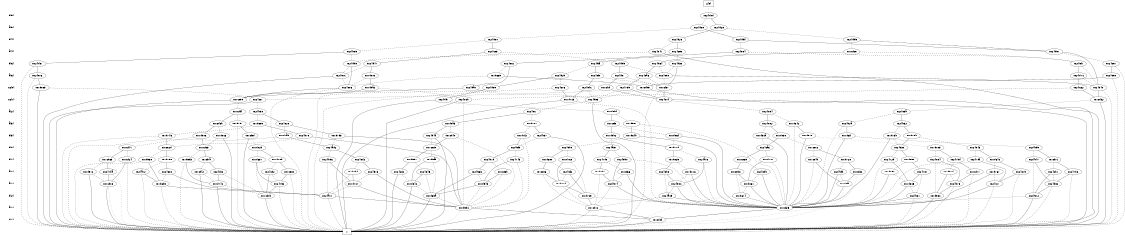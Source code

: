 digraph "DD" {
size = "7.5,10"
center = true;
edge [dir = none];
{ node [shape = plaintext];
  edge [style = invis];
  "CONST NODES" [style = invis];
" b[5] " -> " a[5] " -> " b[4] " -> " a[4] " -> " b[6] " -> " a[6] " -> " op[0] " -> " op[1] " -> " a[2] " -> " a[3] " -> " b[3] " -> " b[0] " -> " b[1] " -> " a[0] " -> " a[1] " -> " b[2] " -> " a[7] " -> " b[7] " -> "CONST NODES"; 
}
{ rank = same; node [shape = box]; edge [style = invis];
"  y[5]  "; }
{ rank = same; " b[5] ";
"0x24d0d";
}
{ rank = same; " a[5] ";
"0x24d8e";
"0x24d2e";
}
{ rank = same; " b[4] ";
"0x24d80";
"0x24d25";
"0x24dbf";
"0x24db5";
}
{ rank = same; " a[4] ";
"0x1cdce";
"0x24be5";
"0x24d91";
"0x24e84";
"0x24ce5";
"0x24e41";
"0x24ce3";
}
{ rank = same; " b[6] ";
"0x24ce1";
"0x24ecc";
"0x24ef1";
"0x24d47";
"0x24d51";
"0x24dff";
"0x24d64";
"0x24d95";
"0x24d3c";
"0x24dd8";
}
{ rank = same; " a[6] ";
"0x24e98";
"0x24d2b";
"0x1d669";
"0x24de1";
"0x24ea6";
"0x24e1c";
"0x24d7c";
"0x24e16";
"0x1d80c";
"0x24ef0";
"0x24e50";
}
{ rank = same; " op[0] ";
"0x24886";
"0x24940";
"0x1cf1f";
"0x1d883";
"0x24759";
"0x24e4c";
"0x1d9a2";
"0x24d89";
"0x1cdb5";
"0x1cf57";
"0x24c06";
"0x24da0";
"0x24c62";
}
{ rank = same; " op[1] ";
"0x24b53";
"0x24c7f";
"0x24dd1";
"0x248cb";
"0x1cd32";
"0x1d7c5";
"0x24cc7";
"0x1ce99";
}
{ rank = same; " a[2] ";
"0x24b58";
"0x1d8bf";
"0x1cdf4";
"0x249c1";
"0x24894";
"0x2485a";
}
{ rank = same; " a[3] ";
"0x1d642";
"0x24b2a";
"0x1d791";
"0x1d689";
"0x1d8a3";
"0x24802";
"0x1d5e1";
"0x1cefe";
"0x24828";
"0x1cd5b";
"0x1d701";
"0x24b32";
}
{ rank = same; " b[3] ";
"0x1d8c6";
"0x24b4f";
"0x24b57";
"0x1d030";
"0x1d7f2";
"0x1d73b";
"0x1d7d3";
"0x1d906";
"0x1d5ca";
"0x24b7e";
"0x1d7ab";
"0x1d910";
"0x1d9b2";
"0x1d64b";
"0x1d6f1";
"0x1cfed";
"0x1d96f";
"0x1cd40";
"0x1d746";
"0x1d7eb";
}
{ rank = same; " b[0] ";
"0x24bb9";
"0x1ce02";
"0x249b9";
"0x249f9";
"0x1d02b";
"0x24930";
"0x1ce2d";
"0x1d003";
"0x1cec9";
"0x24a57";
"0x1cd41";
"0x24943";
"0x1d77d";
"0x24ca6";
"0x24ad2";
"0x1cdc3";
}
{ rank = same; " b[1] ";
"0x24b96";
"0x1d890";
"0x247d8";
"0x1d79e";
"0x1d728";
"0x1d637";
"0x24a1c";
"0x1d957";
"0x1d93e";
"0x1d76e";
"0x1d707";
"0x249b0";
"0x1d5d3";
"0x1ce4b";
"0x1d64c";
"0x24884";
"0x1cf1c";
"0x247bd";
"0x24743";
"0x1ce69";
"0x1d9af";
"0x1d78d";
"0x1cf7a";
"0x24b47";
"0x1cd65";
"0x1d6e0";
"0x2472b";
"0x1cd24";
"0x247df";
"0x24b1d";
"0x1d825";
"0x248d2";
}
{ rank = same; " a[0] ";
"0x24bfb";
"0x1cece";
"0x1d0bd";
"0x248bb";
"0x24963";
"0x1ce06";
"0x1ceb8";
"0x1d91c";
"0x1d767";
"0x1d898";
"0x248b8";
"0x1d0d7";
"0x24c19";
"0x247b8";
"0x24a12";
"0x24913";
"0x1cd77";
"0x24cb1";
"0x1cf66";
"0x1ce3b";
"0x248f2";
"0x1cf42";
"0x24cc3";
"0x24cbc";
"0x247e1";
"0x1cf8c";
"0x24880";
"0x24845";
"0x1d016";
"0x24cd2";
"0x247ba";
"0x1d91d";
}
{ rank = same; " a[1] ";
"0x24b3c";
"0x1d742";
"0x2475c";
"0x24c11";
"0x1d8ff";
"0x1d01d";
"0x1d7c7";
"0x1d6de";
"0x24b73";
"0x1d061";
"0x24974";
"0x1d8c5";
"0x2490c";
"0x1cd08";
"0x1d842";
"0x1d943";
}
{ rank = same; " b[2] ";
"0x24b81";
"0x1d674";
"0x1d69a";
"0x24a11";
"0x1d98c";
"0x24912";
"0x1d7c9";
"0x24a09";
"0x1cd0b";
}
{ rank = same; " a[7] ";
"0x1d9bc";
"0x1cd1c";
"0x1cf25";
}
{ rank = same; " b[7] ";
"0x1cd0f";
}
{ rank = same; "CONST NODES";
{ node [shape = box]; "0x1ccfc";
}
}
"  y[5]  " -> "0x24d0d" [style = dotted];
"0x24d0d" -> "0x24d2e";
"0x24d0d" -> "0x24d8e" [style = dashed];
"0x24d8e" -> "0x24dbf";
"0x24d8e" -> "0x24d80" [style = dashed];
"0x24d2e" -> "0x24d25";
"0x24d2e" -> "0x24db5" [style = dashed];
"0x24d80" -> "0x24ce3";
"0x24d80" -> "0x24be5" [style = dashed];
"0x24d25" -> "0x24ce5";
"0x24d25" -> "0x24e41" [style = dashed];
"0x24dbf" -> "0x24d91";
"0x24dbf" -> "0x24e84" [style = dashed];
"0x24db5" -> "0x24d91";
"0x24db5" -> "0x1cdce" [style = dashed];
"0x1cdce" -> "0x24d64";
"0x1cdce" -> "0x24ef1" [style = dashed];
"0x24be5" -> "0x24d51";
"0x24be5" -> "0x24dd8" [style = dashed];
"0x24d91" -> "0x24940";
"0x24d91" -> "0x24ce1" [style = dashed];
"0x24e84" -> "0x24dff";
"0x24e84" -> "0x24ef1" [style = dashed];
"0x24ce5" -> "0x24ecc";
"0x24ce5" -> "0x24d3c" [style = dashed];
"0x24e41" -> "0x1ccfc";
"0x24e41" -> "0x24dd8" [style = dashed];
"0x24ce3" -> "0x24d47";
"0x24ce3" -> "0x24d95" [style = dashed];
"0x24ce1" -> "0x24e50";
"0x24ce1" -> "0x1ccfc" [style = dashed];
"0x24ecc" -> "0x24da0";
"0x24ecc" -> "0x1d669" [style = dashed];
"0x24ef1" -> "0x24d7c";
"0x24ef1" -> "0x24940" [style = dashed];
"0x24d47" -> "0x1d80c";
"0x24d47" -> "0x24e1c" [style = dashed];
"0x24d51" -> "0x24e16";
"0x24d51" -> "0x1ccfc" [style = dashed];
"0x24dff" -> "0x24ef0";
"0x24dff" -> "0x24d2b" [style = dashed];
"0x24d64" -> "0x24ea6";
"0x24d64" -> "0x24e98" [style = dashed];
"0x24d95" -> "0x24de1";
"0x24d95" -> "0x24e98" [style = dashed];
"0x24d3c" -> "0x1cf57";
"0x24d3c" -> "0x24e98" [style = dashed];
"0x24dd8" -> "0x24886";
"0x24dd8" -> "0x24e1c" [style = dashed];
"0x24e98" -> "0x24940";
"0x24e98" -> "0x1cf57" [style = dashed];
"0x24d2b" -> "0x24d89";
"0x24d2b" -> "0x24c06" [style = dashed];
"0x1d669" -> "0x1cdb5";
"0x1d669" -> "0x24886" [style = dashed];
"0x24de1" -> "0x1cf1f";
"0x24de1" -> "0x1cf57" [style = dashed];
"0x24ea6" -> "0x24759";
"0x24ea6" -> "0x1cf57" [style = dashed];
"0x24e1c" -> "0x1ccfc";
"0x24e1c" -> "0x24886" [style = dashed];
"0x24d7c" -> "0x24c62";
"0x24d7c" -> "0x24940" [style = dashed];
"0x24e16" -> "0x1d883";
"0x24e16" -> "0x1ccfc" [style = dashed];
"0x1d80c" -> "0x1d9a2";
"0x1d80c" -> "0x24886" [style = dashed];
"0x24ef0" -> "0x24e4c";
"0x24ef0" -> "0x1cf57" [style = dashed];
"0x24e50" -> "0x1cdb5";
"0x24e50" -> "0x1ccfc" [style = dashed];
"0x24886" -> "0x1ce99";
"0x24886" -> "0x1ccfc" [style = dashed];
"0x24940" -> "0x1cd32";
"0x24940" -> "0x1ccfc" [style = dashed];
"0x1cf1f" -> "0x24c7f";
"0x1cf1f" -> "0x24cc7" [style = dashed];
"0x1d883" -> "0x1ccfc";
"0x1d883" -> "0x24cc7" [style = dashed];
"0x24759" -> "0x24c7f";
"0x24759" -> "0x24b53" [style = dashed];
"0x24e4c" -> "0x1d7c5";
"0x24e4c" -> "0x24b53" [style = dashed];
"0x1d9a2" -> "0x1ce99";
"0x1d9a2" -> "0x248cb" [style = dashed];
"0x24d89" -> "0x24dd1";
"0x24d89" -> "0x1ccfc" [style = dashed];
"0x1cdb5" -> "0x1ccfc";
"0x1cdb5" -> "0x24b53" [style = dashed];
"0x1cf57" -> "0x24c7f";
"0x1cf57" -> "0x1ccfc" [style = dashed];
"0x24c06" -> "0x1d7c5";
"0x24c06" -> "0x1ccfc" [style = dashed];
"0x24da0" -> "0x1ce99";
"0x24da0" -> "0x24b53" [style = dashed];
"0x24c62" -> "0x1cd32";
"0x24c62" -> "0x248cb" [style = dashed];
"0x24b53" -> "0x1ccfc";
"0x24b53" -> "0x249c1" [style = dashed];
"0x24c7f" -> "0x1ccfc";
"0x24c7f" -> "0x24894" [style = dashed];
"0x24dd1" -> "0x1ccfc";
"0x24dd1" -> "0x1d8bf" [style = dashed];
"0x248cb" -> "0x1ccfc";
"0x248cb" -> "0x1d9bc" [style = dashed];
"0x1cd32" -> "0x1ccfc";
"0x1cd32" -> "0x2485a" [style = dashed];
"0x1d7c5" -> "0x1ccfc";
"0x1d7c5" -> "0x1cf25" [style = dashed];
"0x24cc7" -> "0x1ccfc";
"0x24cc7" -> "0x24b58" [style = dashed];
"0x1ce99" -> "0x1ccfc";
"0x1ce99" -> "0x1cdf4" [style = dashed];
"0x24b58" -> "0x24828";
"0x24b58" -> "0x1d689" [style = dashed];
"0x1d8bf" -> "0x1cefe";
"0x1d8bf" -> "0x1d5e1" [style = dashed];
"0x1cdf4" -> "0x1cd5b";
"0x1cdf4" -> "0x1d791" [style = dashed];
"0x249c1" -> "0x1d8a3";
"0x249c1" -> "0x1d701" [style = dashed];
"0x24894" -> "0x24802";
"0x24894" -> "0x1d642" [style = dashed];
"0x2485a" -> "0x24b32";
"0x2485a" -> "0x24b2a" [style = dashed];
"0x1d642" -> "0x1d910";
"0x1d642" -> "0x1cf25" [style = dashed];
"0x24b2a" -> "0x1d6f1";
"0x24b2a" -> "0x1cf25" [style = dashed];
"0x1d791" -> "0x1cfed";
"0x1d791" -> "0x1ccfc" [style = dashed];
"0x1d689" -> "0x24b7e";
"0x1d689" -> "0x1d746" [style = dashed];
"0x1d8a3" -> "0x24b4f";
"0x1d8a3" -> "0x1cd40" [style = dashed];
"0x24802" -> "0x1d030";
"0x24802" -> "0x1d5ca" [style = dashed];
"0x1d5e1" -> "0x1d64b";
"0x1d5e1" -> "0x1cf25" [style = dashed];
"0x1cefe" -> "0x1d9b2";
"0x1cefe" -> "0x1d96f" [style = dashed];
"0x24828" -> "0x1d7d3";
"0x24828" -> "0x1d7ab" [style = dashed];
"0x1cd5b" -> "0x1d906";
"0x1cd5b" -> "0x1d8c6" [style = dashed];
"0x1d701" -> "0x24b57";
"0x1d701" -> "0x1d7f2" [style = dashed];
"0x24b32" -> "0x1d7eb";
"0x24b32" -> "0x1d73b" [style = dashed];
"0x1d8c6" -> "0x1ccfc";
"0x1d8c6" -> "0x1cdc3" [style = dashed];
"0x24b4f" -> "0x1ccfc";
"0x24b4f" -> "0x1cec9" [style = dashed];
"0x24b57" -> "0x1ccfc";
"0x24b57" -> "0x249f9" [style = dashed];
"0x1d030" -> "0x24ca6";
"0x1d030" -> "0x1ce02" [style = dashed];
"0x1d7f2" -> "0x249f9";
"0x1d7f2" -> "0x1d9bc" [style = dashed];
"0x1d73b" -> "0x1cf25";
"0x1d73b" -> "0x24930" [style = dashed];
"0x1d7d3" -> "0x1d9bc";
"0x1d7d3" -> "0x24ad2" [style = dashed];
"0x1d906" -> "0x1cdc3";
"0x1d906" -> "0x1cd41" [style = dashed];
"0x1d5ca" -> "0x1cf25";
"0x1d5ca" -> "0x24ca6" [style = dashed];
"0x24b7e" -> "0x1d9bc";
"0x24b7e" -> "0x1ce2d" [style = dashed];
"0x1d7ab" -> "0x24ad2";
"0x1d7ab" -> "0x1ccfc" [style = dashed];
"0x1d910" -> "0x1cf25";
"0x1d910" -> "0x1d003" [style = dotted];
"0x1d9b2" -> "0x1d77d";
"0x1d9b2" -> "0x24a57" [style = dashed];
"0x1d64b" -> "0x1cf25";
"0x1d64b" -> "0x249b9" [style = dashed];
"0x1d6f1" -> "0x1cf25";
"0x1d6f1" -> "0x24bb9" [style = dashed];
"0x1cfed" -> "0x1ccfc";
"0x1cfed" -> "0x1d02b" [style = dotted];
"0x1d96f" -> "0x1cf25";
"0x1d96f" -> "0x1d77d" [style = dashed];
"0x1cd40" -> "0x1cec9";
"0x1cd40" -> "0x1d9bc" [style = dashed];
"0x1d746" -> "0x1ce2d";
"0x1d746" -> "0x1ccfc" [style = dashed];
"0x1d7eb" -> "0x24930";
"0x1d7eb" -> "0x24943" [style = dashed];
"0x24bb9" -> "0x1cf1c";
"0x24bb9" -> "0x24b47" [style = dashed];
"0x1ce02" -> "0x1d728";
"0x1ce02" -> "0x1ce4b" [style = dashed];
"0x249b9" -> "0x1d6e0";
"0x249b9" -> "0x1d76e" [style = dashed];
"0x249f9" -> "0x24b1d";
"0x249f9" -> "0x24743" [style = dashed];
"0x1d02b" -> "0x1d78d";
"0x1d02b" -> "0x1d637" [style = dashed];
"0x24930" -> "0x1d890";
"0x24930" -> "0x2472b" [style = dashed];
"0x1ce2d" -> "0x1d79e";
"0x1ce2d" -> "0x1d93e" [style = dashed];
"0x1d003" -> "0x247bd";
"0x1d003" -> "0x24884" [style = dashed];
"0x1cec9" -> "0x1d957";
"0x1cec9" -> "0x1d9af" [style = dashed];
"0x24a57" -> "0x247d8";
"0x24a57" -> "0x249b0" [style = dashed];
"0x1cd41" -> "0x1cd65";
"0x1cd41" -> "0x1cd24" [style = dashed];
"0x24943" -> "0x1d64c";
"0x24943" -> "0x247df" [style = dashed];
"0x1d77d" -> "0x1d825";
"0x1d77d" -> "0x24a1c" [style = dashed];
"0x24ca6" -> "0x1ce69";
"0x24ca6" -> "0x1d707" [style = dashed];
"0x24ad2" -> "0x248d2";
"0x24ad2" -> "0x24b96" [style = dashed];
"0x1cdc3" -> "0x1cf7a";
"0x1cdc3" -> "0x1d5d3" [style = dashed];
"0x24b96" -> "0x1d7c7";
"0x24b96" -> "0x24a11" [style = dashed];
"0x1d890" -> "0x247e1";
"0x1d890" -> "0x1d898" [style = dashed];
"0x247d8" -> "0x1d0d7";
"0x247d8" -> "0x1cf66" [style = dashed];
"0x1d79e" -> "0x24880";
"0x1d79e" -> "0x24a12" [style = dashed];
"0x1d728" -> "0x1cf8c";
"0x1d728" -> "0x24bfb" [style = dashed];
"0x1d637" -> "0x2475c";
"0x1d637" -> "0x1cd0b" [style = dashed];
"0x24a1c" -> "0x2490c";
"0x24a1c" -> "0x1cf25" [style = dashed];
"0x1d957" -> "0x24cc3";
"0x1d957" -> "0x24845" [style = dashed];
"0x1d93e" -> "0x1d6de";
"0x1d93e" -> "0x1ccfc" [style = dashed];
"0x1d76e" -> "0x1d01d";
"0x1d76e" -> "0x1d7c9" [style = dashed];
"0x1d707" -> "0x1d061";
"0x1d707" -> "0x1cf25" [style = dashed];
"0x249b0" -> "0x24974";
"0x249b0" -> "0x1cf25" [style = dashed];
"0x1d5d3" -> "0x1d742";
"0x1d5d3" -> "0x1ccfc" [style = dashed];
"0x1ce4b" -> "0x1d8ff";
"0x1ce4b" -> "0x1cf25" [style = dashed];
"0x1d64c" -> "0x24c19";
"0x1d64c" -> "0x1d767" [style = dashed];
"0x24884" -> "0x24b73";
"0x24884" -> "0x1d98c" [style = dashed];
"0x1cf1c" -> "0x247b8";
"0x1cf1c" -> "0x24cb1" [style = dashed];
"0x247bd" -> "0x1cd77";
"0x247bd" -> "0x1d91d" [style = dashed];
"0x24743" -> "0x1d943";
"0x24743" -> "0x1d9bc" [style = dashed];
"0x1ce69" -> "0x1ceb8";
"0x1ce69" -> "0x248bb" [style = dashed];
"0x1d9af" -> "0x1d842";
"0x1d9af" -> "0x1d69a" [style = dashed];
"0x1d78d" -> "0x1cece";
"0x1d78d" -> "0x24cd2" [style = dashed];
"0x1cf7a" -> "0x24cbc";
"0x1cf7a" -> "0x1cf42" [style = dashed];
"0x24b47" -> "0x24b3c";
"0x24b47" -> "0x24912" [style = dashed];
"0x1cd65" -> "0x247ba";
"0x1cd65" -> "0x1d91c" [style = dashed];
"0x1d6e0" -> "0x1ce06";
"0x1d6e0" -> "0x248f2" [style = dashed];
"0x2472b" -> "0x1d8c5";
"0x2472b" -> "0x1cf25" [style = dashed];
"0x1cd24" -> "0x1cd08";
"0x1cd24" -> "0x1ccfc" [style = dashed];
"0x247df" -> "0x24c11";
"0x247df" -> "0x1cf25" [style = dashed];
"0x24b1d" -> "0x24963";
"0x24b1d" -> "0x1ce3b" [style = dashed];
"0x1d825" -> "0x248b8";
"0x1d825" -> "0x1d016" [style = dashed];
"0x248d2" -> "0x24913";
"0x248d2" -> "0x1d0bd" [style = dashed];
"0x24bfb" -> "0x1cf25";
"0x24bfb" -> "0x1d8ff" [style = dashed];
"0x1cece" -> "0x2475c";
"0x1cece" -> "0x1ccfc" [style = dashed];
"0x1d0bd" -> "0x1d7c7";
"0x1d0bd" -> "0x24a11" [style = dashed];
"0x248bb" -> "0x1cf25";
"0x248bb" -> "0x1d061" [style = dashed];
"0x24963" -> "0x1d69a";
"0x24963" -> "0x1d943" [style = dashed];
"0x1ce06" -> "0x1d01d";
"0x1ce06" -> "0x1cd1c" [style = dashed];
"0x1ceb8" -> "0x1d061";
"0x1ceb8" -> "0x1d674" [style = dashed];
"0x1d91c" -> "0x1ccfc";
"0x1d91c" -> "0x1cd08" [style = dashed];
"0x1d767" -> "0x1cf25";
"0x1d767" -> "0x24c11" [style = dashed];
"0x1d898" -> "0x1cf25";
"0x1d898" -> "0x1d8c5" [style = dashed];
"0x248b8" -> "0x2490c";
"0x248b8" -> "0x24a09" [style = dashed];
"0x1d0d7" -> "0x24974";
"0x1d0d7" -> "0x1cd1c" [style = dashed];
"0x24c19" -> "0x24c11";
"0x24c19" -> "0x1ccfc" [style = dashed];
"0x247b8" -> "0x24b3c";
"0x247b8" -> "0x1ccfc" [style = dashed];
"0x24a12" -> "0x1d6de";
"0x24a12" -> "0x1ccfc" [style = dashed];
"0x24913" -> "0x1d9bc";
"0x24913" -> "0x1d7c7" [style = dashed];
"0x1cd77" -> "0x24b73";
"0x1cd77" -> "0x1ccfc" [style = dashed];
"0x24cb1" -> "0x24912";
"0x24cb1" -> "0x24b3c" [style = dashed];
"0x1cf66" -> "0x1cf25";
"0x1cf66" -> "0x24974" [style = dashed];
"0x1ce3b" -> "0x1d943";
"0x1ce3b" -> "0x1d9bc" [style = dashed];
"0x248f2" -> "0x1d7c9";
"0x248f2" -> "0x1d01d" [style = dashed];
"0x1cf42" -> "0x1ccfc";
"0x1cf42" -> "0x1d742" [style = dashed];
"0x24cc3" -> "0x1ccfc";
"0x24cc3" -> "0x1d842" [style = dashed];
"0x24cbc" -> "0x1d742";
"0x24cbc" -> "0x1cd0b" [style = dashed];
"0x247e1" -> "0x1d8c5";
"0x247e1" -> "0x24b81" [style = dashed];
"0x1cf8c" -> "0x1d8ff";
"0x1cf8c" -> "0x1ccfc" [style = dotted];
"0x24880" -> "0x24a11";
"0x24880" -> "0x1d6de" [style = dashed];
"0x24845" -> "0x1d842";
"0x24845" -> "0x1d69a" [style = dashed];
"0x1d016" -> "0x1cf25";
"0x1d016" -> "0x2490c" [style = dashed];
"0x24cd2" -> "0x1cd0b";
"0x24cd2" -> "0x2475c" [style = dashed];
"0x247ba" -> "0x1cd08";
"0x247ba" -> "0x1ccfc" [style = dotted];
"0x1d91d" -> "0x1d98c";
"0x1d91d" -> "0x24b73" [style = dashed];
"0x24b3c" -> "0x24912";
"0x24b3c" -> "0x1ccfc" [style = dashed];
"0x1d742" -> "0x1ccfc";
"0x1d742" -> "0x1cd0b" [style = dashed];
"0x2475c" -> "0x1cd0b";
"0x2475c" -> "0x1ccfc" [style = dashed];
"0x24c11" -> "0x1cf25";
"0x24c11" -> "0x1ccfc" [style = dashed];
"0x1d8ff" -> "0x1cf25";
"0x1d8ff" -> "0x1ccfc" [style = dotted];
"0x1d01d" -> "0x1d7c9";
"0x1d01d" -> "0x1cd1c" [style = dashed];
"0x1d7c7" -> "0x1d9bc";
"0x1d7c7" -> "0x24a11" [style = dashed];
"0x1d6de" -> "0x24a11";
"0x1d6de" -> "0x1ccfc" [style = dashed];
"0x24b73" -> "0x1d98c";
"0x24b73" -> "0x1ccfc" [style = dashed];
"0x1d061" -> "0x1cf25";
"0x1d061" -> "0x1d674" [style = dashed];
"0x24974" -> "0x1cf25";
"0x24974" -> "0x1cd1c" [style = dashed];
"0x1d8c5" -> "0x1cf25";
"0x1d8c5" -> "0x24b81" [style = dashed];
"0x2490c" -> "0x1cf25";
"0x2490c" -> "0x24a09" [style = dashed];
"0x1cd08" -> "0x1ccfc";
"0x1cd08" -> "0x1ccfc" [style = dotted];
"0x1d842" -> "0x1ccfc";
"0x1d842" -> "0x1d69a" [style = dashed];
"0x1d943" -> "0x1d69a";
"0x1d943" -> "0x1d9bc" [style = dashed];
"0x24b81" -> "0x1cf25";
"0x24b81" -> "0x1ccfc" [style = dashed];
"0x1d674" -> "0x1cf25";
"0x1d674" -> "0x1ccfc" [style = dotted];
"0x1d69a" -> "0x1ccfc";
"0x1d69a" -> "0x1d9bc" [style = dashed];
"0x24a11" -> "0x1d9bc";
"0x24a11" -> "0x1ccfc" [style = dashed];
"0x1d98c" -> "0x1ccfc";
"0x1d98c" -> "0x1cf25" [style = dotted];
"0x24912" -> "0x1ccfc";
"0x24912" -> "0x1cf25" [style = dashed];
"0x1d7c9" -> "0x1cd1c";
"0x1d7c9" -> "0x1cf25" [style = dashed];
"0x24a09" -> "0x1cf25";
"0x24a09" -> "0x1cd1c" [style = dashed];
"0x1cd0b" -> "0x1ccfc";
"0x1cd0b" -> "0x1ccfc" [style = dotted];
"0x1d9bc" -> "0x1cd0f";
"0x1d9bc" -> "0x1ccfc" [style = dotted];
"0x1cd1c" -> "0x1cd0f";
"0x1cd1c" -> "0x1ccfc" [style = dashed];
"0x1cf25" -> "0x1cd0f";
"0x1cf25" -> "0x1cd0f" [style = dotted];
"0x1cd0f" -> "0x1ccfc";
"0x1cd0f" -> "0x1ccfc" [style = dotted];
"0x1ccfc" [label = "1"];
}
